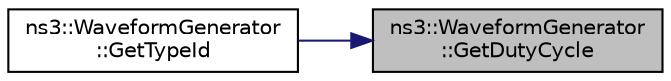 digraph "ns3::WaveformGenerator::GetDutyCycle"
{
 // LATEX_PDF_SIZE
  edge [fontname="Helvetica",fontsize="10",labelfontname="Helvetica",labelfontsize="10"];
  node [fontname="Helvetica",fontsize="10",shape=record];
  rankdir="RL";
  Node1 [label="ns3::WaveformGenerator\l::GetDutyCycle",height=0.2,width=0.4,color="black", fillcolor="grey75", style="filled", fontcolor="black",tooltip=" "];
  Node1 -> Node2 [dir="back",color="midnightblue",fontsize="10",style="solid",fontname="Helvetica"];
  Node2 [label="ns3::WaveformGenerator\l::GetTypeId",height=0.2,width=0.4,color="black", fillcolor="white", style="filled",URL="$classns3_1_1_waveform_generator.html#af0b90ec9f277ef4ea28c5a56788d6ca4",tooltip="Get the type ID."];
}
